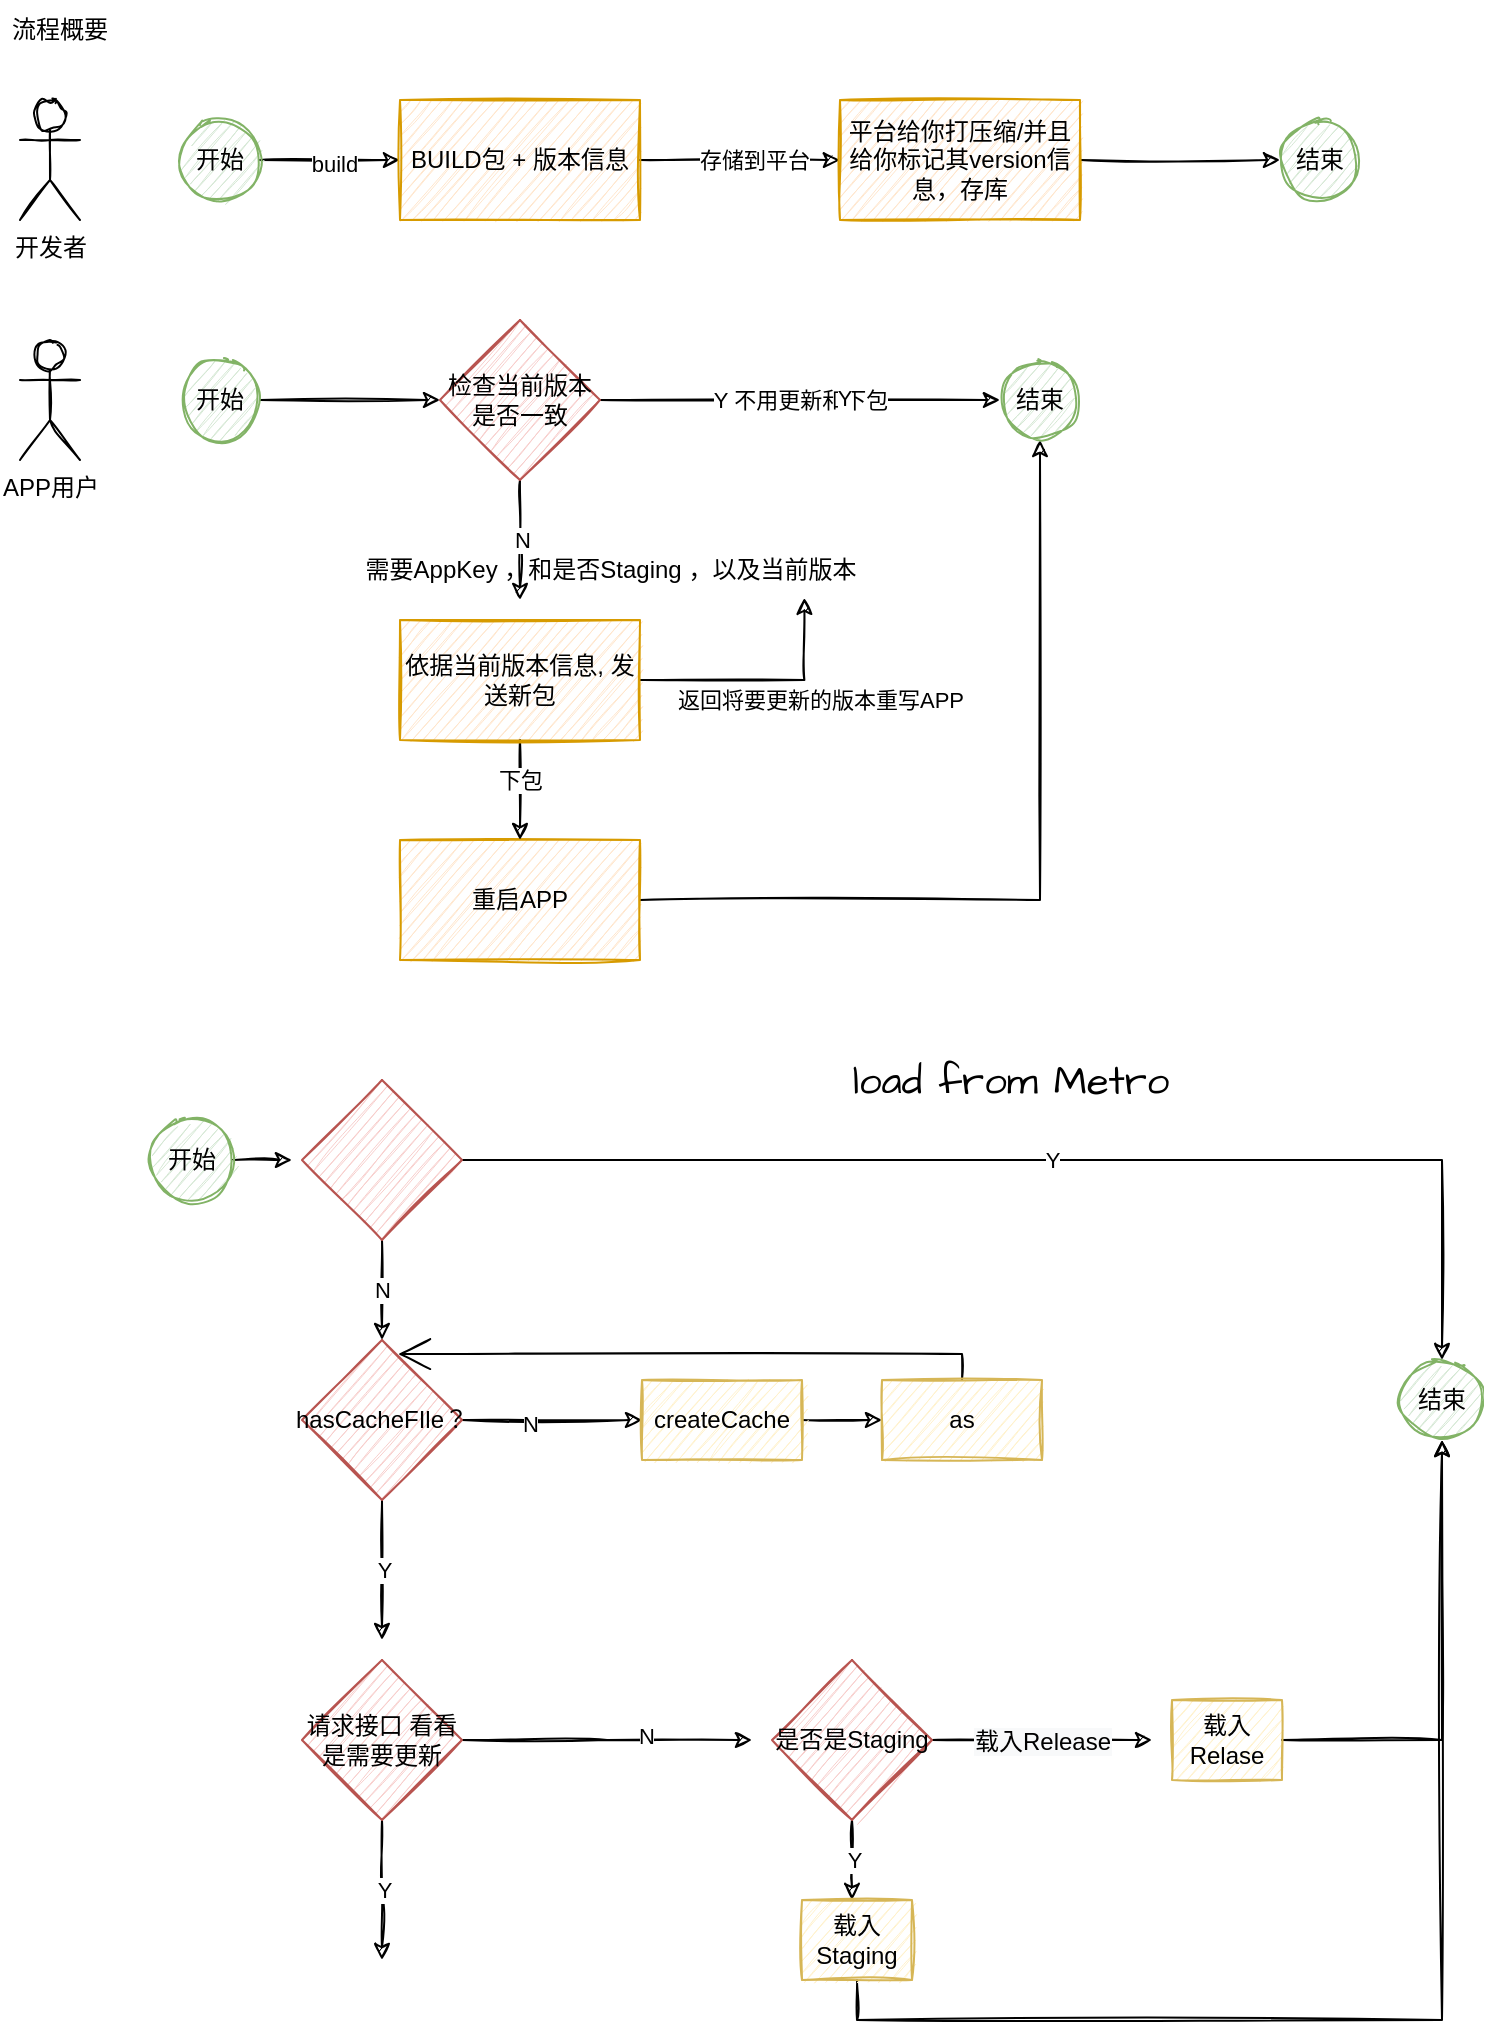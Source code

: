 <mxfile version="20.2.5" type="device"><diagram id="2lM2lwTUtbdxGsBKdN3J" name="第 1 页"><mxGraphModel dx="1186" dy="830" grid="1" gridSize="10" guides="1" tooltips="1" connect="1" arrows="1" fold="1" page="1" pageScale="1" pageWidth="827" pageHeight="1169" math="0" shadow="0"><root><mxCell id="0"/><mxCell id="1" parent="0"/><mxCell id="BhmfG3ROlnPIpAQ-kHiL-32" style="edgeStyle=orthogonalEdgeStyle;rounded=0;orthogonalLoop=1;jettySize=auto;html=1;exitX=1;exitY=0.5;exitDx=0;exitDy=0;sketch=1;" parent="1" source="BhmfG3ROlnPIpAQ-kHiL-6" target="BhmfG3ROlnPIpAQ-kHiL-12" edge="1"><mxGeometry relative="1" as="geometry"/></mxCell><mxCell id="BhmfG3ROlnPIpAQ-kHiL-39" value="build" style="edgeLabel;html=1;align=center;verticalAlign=middle;resizable=0;points=[];sketch=1;" parent="BhmfG3ROlnPIpAQ-kHiL-32" vertex="1" connectable="0"><mxGeometry x="0.039" y="-2" relative="1" as="geometry"><mxPoint as="offset"/></mxGeometry></mxCell><mxCell id="BhmfG3ROlnPIpAQ-kHiL-6" value="开始" style="ellipse;whiteSpace=wrap;html=1;aspect=fixed;fillColor=#d5e8d4;strokeColor=#82b366;sketch=1;" parent="1" vertex="1"><mxGeometry x="105" y="80" width="40" height="40" as="geometry"/></mxCell><mxCell id="BhmfG3ROlnPIpAQ-kHiL-8" value="开发者" style="shape=umlActor;verticalLabelPosition=bottom;verticalAlign=top;html=1;outlineConnect=0;sketch=1;" parent="1" vertex="1"><mxGeometry x="25" y="70" width="30" height="60" as="geometry"/></mxCell><mxCell id="BhmfG3ROlnPIpAQ-kHiL-11" value="APP用户" style="shape=umlActor;verticalLabelPosition=bottom;verticalAlign=top;html=1;outlineConnect=0;sketch=1;" parent="1" vertex="1"><mxGeometry x="25" y="190" width="30" height="60" as="geometry"/></mxCell><mxCell id="BhmfG3ROlnPIpAQ-kHiL-33" style="edgeStyle=orthogonalEdgeStyle;rounded=0;orthogonalLoop=1;jettySize=auto;html=1;exitX=1;exitY=0.5;exitDx=0;exitDy=0;sketch=1;" parent="1" source="BhmfG3ROlnPIpAQ-kHiL-12" target="BhmfG3ROlnPIpAQ-kHiL-13" edge="1"><mxGeometry relative="1" as="geometry"/></mxCell><mxCell id="BhmfG3ROlnPIpAQ-kHiL-36" value="存储到平台" style="edgeLabel;html=1;align=center;verticalAlign=middle;resizable=0;points=[];sketch=1;" parent="BhmfG3ROlnPIpAQ-kHiL-33" vertex="1" connectable="0"><mxGeometry x="-0.308" y="2" relative="1" as="geometry"><mxPoint x="22" y="2" as="offset"/></mxGeometry></mxCell><mxCell id="BhmfG3ROlnPIpAQ-kHiL-12" value="BUILD包 + 版本信息" style="rounded=0;whiteSpace=wrap;html=1;fillColor=#ffe6cc;strokeColor=#d79b00;sketch=1;" parent="1" vertex="1"><mxGeometry x="215" y="70" width="120" height="60" as="geometry"/></mxCell><mxCell id="BhmfG3ROlnPIpAQ-kHiL-35" style="edgeStyle=orthogonalEdgeStyle;rounded=0;orthogonalLoop=1;jettySize=auto;html=1;exitX=1;exitY=0.5;exitDx=0;exitDy=0;entryX=0;entryY=0.5;entryDx=0;entryDy=0;sketch=1;" parent="1" source="BhmfG3ROlnPIpAQ-kHiL-13" target="BhmfG3ROlnPIpAQ-kHiL-31" edge="1"><mxGeometry relative="1" as="geometry"/></mxCell><mxCell id="BhmfG3ROlnPIpAQ-kHiL-13" value="平台给你打压缩/并且给你标记其version信息，存库" style="rounded=0;whiteSpace=wrap;html=1;fillColor=#ffe6cc;strokeColor=#d79b00;sketch=1;" parent="1" vertex="1"><mxGeometry x="435" y="70" width="120" height="60" as="geometry"/></mxCell><mxCell id="BhmfG3ROlnPIpAQ-kHiL-40" value="N" style="edgeStyle=orthogonalEdgeStyle;rounded=0;orthogonalLoop=1;jettySize=auto;html=1;exitX=0.5;exitY=1;exitDx=0;exitDy=0;entryX=0.5;entryY=0;entryDx=0;entryDy=0;sketch=1;" parent="1" source="BhmfG3ROlnPIpAQ-kHiL-17" edge="1"><mxGeometry relative="1" as="geometry"><mxPoint x="275" y="320" as="targetPoint"/></mxGeometry></mxCell><mxCell id="BhmfG3ROlnPIpAQ-kHiL-41" value="Y 不用更新和下包" style="edgeStyle=orthogonalEdgeStyle;rounded=0;orthogonalLoop=1;jettySize=auto;html=1;exitX=1;exitY=0.5;exitDx=0;exitDy=0;entryX=0;entryY=0.5;entryDx=0;entryDy=0;sketch=1;" parent="1" source="BhmfG3ROlnPIpAQ-kHiL-17" target="BhmfG3ROlnPIpAQ-kHiL-43" edge="1"><mxGeometry relative="1" as="geometry"><mxPoint x="415" y="220.31" as="targetPoint"/></mxGeometry></mxCell><mxCell id="BhmfG3ROlnPIpAQ-kHiL-42" value="Y" style="edgeLabel;html=1;align=center;verticalAlign=middle;resizable=0;points=[];sketch=1;" parent="BhmfG3ROlnPIpAQ-kHiL-41" vertex="1" connectable="0"><mxGeometry x="0.219" y="1" relative="1" as="geometry"><mxPoint as="offset"/></mxGeometry></mxCell><mxCell id="BhmfG3ROlnPIpAQ-kHiL-17" value="检查当前版本是否一致" style="rhombus;whiteSpace=wrap;html=1;fillColor=#f8cecc;strokeColor=#b85450;sketch=1;" parent="1" vertex="1"><mxGeometry x="235" y="180" width="80" height="80" as="geometry"/></mxCell><mxCell id="BhmfG3ROlnPIpAQ-kHiL-46" style="edgeStyle=orthogonalEdgeStyle;rounded=0;orthogonalLoop=1;jettySize=auto;html=1;exitX=1;exitY=0.5;exitDx=0;exitDy=0;sketch=1;" parent="1" source="BhmfG3ROlnPIpAQ-kHiL-20" target="BhmfG3ROlnPIpAQ-kHiL-43" edge="1"><mxGeometry relative="1" as="geometry"/></mxCell><mxCell id="BhmfG3ROlnPIpAQ-kHiL-20" value="重启APP" style="rounded=0;whiteSpace=wrap;html=1;fillColor=#ffe6cc;strokeColor=#d79b00;sketch=1;" parent="1" vertex="1"><mxGeometry x="215" y="440" width="120" height="60" as="geometry"/></mxCell><mxCell id="BhmfG3ROlnPIpAQ-kHiL-31" value="结束" style="ellipse;whiteSpace=wrap;html=1;aspect=fixed;fillColor=#d5e8d4;strokeColor=#82b366;sketch=1;" parent="1" vertex="1"><mxGeometry x="655" y="80" width="40" height="40" as="geometry"/></mxCell><mxCell id="BhmfG3ROlnPIpAQ-kHiL-51" style="edgeStyle=orthogonalEdgeStyle;rounded=0;orthogonalLoop=1;jettySize=auto;html=1;exitX=1;exitY=0.5;exitDx=0;exitDy=0;entryX=0;entryY=0.5;entryDx=0;entryDy=0;sketch=1;" parent="1" source="BhmfG3ROlnPIpAQ-kHiL-37" target="BhmfG3ROlnPIpAQ-kHiL-17" edge="1"><mxGeometry relative="1" as="geometry"/></mxCell><mxCell id="BhmfG3ROlnPIpAQ-kHiL-37" value="开始" style="ellipse;whiteSpace=wrap;html=1;aspect=fixed;fillColor=#d5e8d4;strokeColor=#82b366;sketch=1;" parent="1" vertex="1"><mxGeometry x="105" y="200" width="40" height="40" as="geometry"/></mxCell><mxCell id="BhmfG3ROlnPIpAQ-kHiL-43" value="结束" style="ellipse;whiteSpace=wrap;html=1;aspect=fixed;fillColor=#d5e8d4;strokeColor=#82b366;sketch=1;" parent="1" vertex="1"><mxGeometry x="515" y="200" width="40" height="40" as="geometry"/></mxCell><mxCell id="BhmfG3ROlnPIpAQ-kHiL-45" style="edgeStyle=orthogonalEdgeStyle;rounded=0;orthogonalLoop=1;jettySize=auto;html=1;exitX=0.5;exitY=1;exitDx=0;exitDy=0;sketch=1;" parent="1" source="BhmfG3ROlnPIpAQ-kHiL-44" target="BhmfG3ROlnPIpAQ-kHiL-20" edge="1"><mxGeometry relative="1" as="geometry"/></mxCell><mxCell id="BhmfG3ROlnPIpAQ-kHiL-50" value="下包" style="edgeLabel;html=1;align=center;verticalAlign=middle;resizable=0;points=[];sketch=1;" parent="BhmfG3ROlnPIpAQ-kHiL-45" vertex="1" connectable="0"><mxGeometry x="-0.339" y="1" relative="1" as="geometry"><mxPoint x="-1" y="3" as="offset"/></mxGeometry></mxCell><mxCell id="BhmfG3ROlnPIpAQ-kHiL-48" style="edgeStyle=orthogonalEdgeStyle;rounded=0;orthogonalLoop=1;jettySize=auto;html=1;exitX=1;exitY=0.5;exitDx=0;exitDy=0;entryX=0.86;entryY=0.964;entryDx=0;entryDy=0;entryPerimeter=0;sketch=1;" parent="1" source="BhmfG3ROlnPIpAQ-kHiL-44" target="BhmfG3ROlnPIpAQ-kHiL-47" edge="1"><mxGeometry relative="1" as="geometry"/></mxCell><mxCell id="BhmfG3ROlnPIpAQ-kHiL-49" value="返回将要更新的版本重写APP" style="edgeLabel;html=1;align=center;verticalAlign=middle;resizable=0;points=[];sketch=1;" parent="BhmfG3ROlnPIpAQ-kHiL-48" vertex="1" connectable="0"><mxGeometry x="-0.193" y="-2" relative="1" as="geometry"><mxPoint x="40" y="8" as="offset"/></mxGeometry></mxCell><mxCell id="BhmfG3ROlnPIpAQ-kHiL-44" value="依据当前版本信息, 发送新包" style="rounded=0;whiteSpace=wrap;html=1;fillColor=#ffe6cc;strokeColor=#d79b00;sketch=1;" parent="1" vertex="1"><mxGeometry x="215" y="330" width="120" height="60" as="geometry"/></mxCell><mxCell id="BhmfG3ROlnPIpAQ-kHiL-47" value="需要AppKey ，和是否Staging ，以及当前版本" style="text;html=1;align=center;verticalAlign=middle;resizable=0;points=[];autosize=1;strokeColor=none;fillColor=none;sketch=1;" parent="1" vertex="1"><mxGeometry x="185" y="290" width="270" height="30" as="geometry"/></mxCell><mxCell id="2VMpYK0dCk2_2af81qOv-3" value="流程概要" style="text;html=1;strokeColor=none;fillColor=none;align=center;verticalAlign=middle;whiteSpace=wrap;rounded=0;sketch=1;" parent="1" vertex="1"><mxGeometry x="15" y="20" width="60" height="30" as="geometry"/></mxCell><mxCell id="2VMpYK0dCk2_2af81qOv-36" style="edgeStyle=orthogonalEdgeStyle;rounded=0;orthogonalLoop=1;jettySize=auto;html=1;exitX=1;exitY=0.5;exitDx=0;exitDy=0;sketch=1;" parent="1" source="2VMpYK0dCk2_2af81qOv-22" target="2VMpYK0dCk2_2af81qOv-31" edge="1"><mxGeometry relative="1" as="geometry"/></mxCell><mxCell id="2VMpYK0dCk2_2af81qOv-39" value="N" style="edgeLabel;html=1;align=center;verticalAlign=middle;resizable=0;points=[];sketch=1;" parent="2VMpYK0dCk2_2af81qOv-36" vertex="1" connectable="0"><mxGeometry x="-0.244" y="-2" relative="1" as="geometry"><mxPoint as="offset"/></mxGeometry></mxCell><mxCell id="2VMpYK0dCk2_2af81qOv-40" value="Y" style="edgeStyle=orthogonalEdgeStyle;rounded=0;orthogonalLoop=1;jettySize=auto;html=1;exitX=0.5;exitY=1;exitDx=0;exitDy=0;sketch=1;" parent="1" source="2VMpYK0dCk2_2af81qOv-22" edge="1"><mxGeometry relative="1" as="geometry"><mxPoint x="206" y="840" as="targetPoint"/></mxGeometry></mxCell><mxCell id="2VMpYK0dCk2_2af81qOv-22" value="hasCacheFIle？" style="rhombus;whiteSpace=wrap;html=1;fillColor=#f8cecc;strokeColor=#b85450;sketch=1;" parent="1" vertex="1"><mxGeometry x="166" y="690" width="80" height="80" as="geometry"/></mxCell><mxCell id="2VMpYK0dCk2_2af81qOv-27" value="Y" style="edgeStyle=orthogonalEdgeStyle;rounded=0;orthogonalLoop=1;jettySize=auto;html=1;exitX=0.5;exitY=1;exitDx=0;exitDy=0;entryX=0.5;entryY=0;entryDx=0;entryDy=0;sketch=1;" parent="1" source="2VMpYK0dCk2_2af81qOv-23" edge="1"><mxGeometry relative="1" as="geometry"><mxPoint x="441" y="970" as="targetPoint"/></mxGeometry></mxCell><mxCell id="2VMpYK0dCk2_2af81qOv-28" value="&lt;span style=&quot;font-size: 12px; background-color: rgb(248, 249, 250);&quot;&gt;载入Release&lt;/span&gt;" style="edgeStyle=orthogonalEdgeStyle;rounded=0;orthogonalLoop=1;jettySize=auto;html=1;exitX=1;exitY=0.5;exitDx=0;exitDy=0;sketch=1;" parent="1" source="2VMpYK0dCk2_2af81qOv-23" edge="1"><mxGeometry relative="1" as="geometry"><mxPoint x="591" y="890" as="targetPoint"/></mxGeometry></mxCell><mxCell id="2VMpYK0dCk2_2af81qOv-23" value="是否是Staging" style="rhombus;whiteSpace=wrap;html=1;fillColor=#f8cecc;strokeColor=#b85450;sketch=1;" parent="1" vertex="1"><mxGeometry x="401" y="850" width="80" height="80" as="geometry"/></mxCell><mxCell id="2VMpYK0dCk2_2af81qOv-37" style="edgeStyle=orthogonalEdgeStyle;rounded=0;orthogonalLoop=1;jettySize=auto;html=1;exitX=1;exitY=0.5;exitDx=0;exitDy=0;sketch=1;" parent="1" source="2VMpYK0dCk2_2af81qOv-31" target="2VMpYK0dCk2_2af81qOv-32" edge="1"><mxGeometry relative="1" as="geometry"/></mxCell><mxCell id="2VMpYK0dCk2_2af81qOv-31" value="createCache" style="rounded=0;whiteSpace=wrap;html=1;fillColor=#fff2cc;strokeColor=#d6b656;sketch=1;" parent="1" vertex="1"><mxGeometry x="336" y="710" width="80" height="40" as="geometry"/></mxCell><mxCell id="yj_xyGEmhAdPM8WxzDJB-1" style="edgeStyle=orthogonalEdgeStyle;rounded=0;hachureGap=4;orthogonalLoop=1;jettySize=auto;html=1;exitX=0.5;exitY=0;exitDx=0;exitDy=0;entryX=0.6;entryY=0.088;entryDx=0;entryDy=0;entryPerimeter=0;fontFamily=Architects Daughter;fontSource=https%3A%2F%2Ffonts.googleapis.com%2Fcss%3Ffamily%3DArchitects%2BDaughter;fontSize=16;endArrow=open;startSize=14;endSize=14;sourcePerimeterSpacing=8;targetPerimeterSpacing=8;sketch=1;" edge="1" parent="1" source="2VMpYK0dCk2_2af81qOv-32" target="2VMpYK0dCk2_2af81qOv-22"><mxGeometry relative="1" as="geometry"><Array as="points"><mxPoint x="496" y="697"/></Array></mxGeometry></mxCell><mxCell id="2VMpYK0dCk2_2af81qOv-32" value="as" style="rounded=0;whiteSpace=wrap;html=1;fillColor=#fff2cc;strokeColor=#d6b656;sketch=1;" parent="1" vertex="1"><mxGeometry x="456" y="710" width="80" height="40" as="geometry"/></mxCell><mxCell id="2VMpYK0dCk2_2af81qOv-46" value="Y" style="edgeStyle=orthogonalEdgeStyle;rounded=0;orthogonalLoop=1;jettySize=auto;html=1;exitX=0.5;exitY=1;exitDx=0;exitDy=0;sketch=1;" parent="1" source="2VMpYK0dCk2_2af81qOv-45" edge="1"><mxGeometry relative="1" as="geometry"><mxPoint x="206" y="1000" as="targetPoint"/></mxGeometry></mxCell><mxCell id="2VMpYK0dCk2_2af81qOv-47" style="edgeStyle=orthogonalEdgeStyle;rounded=0;orthogonalLoop=1;jettySize=auto;html=1;exitX=1;exitY=0.5;exitDx=0;exitDy=0;sketch=1;" parent="1" source="2VMpYK0dCk2_2af81qOv-45" edge="1"><mxGeometry relative="1" as="geometry"><mxPoint x="391" y="890" as="targetPoint"/></mxGeometry></mxCell><mxCell id="2VMpYK0dCk2_2af81qOv-48" value="N" style="edgeLabel;html=1;align=center;verticalAlign=middle;resizable=0;points=[];sketch=1;" parent="2VMpYK0dCk2_2af81qOv-47" vertex="1" connectable="0"><mxGeometry x="0.269" y="3" relative="1" as="geometry"><mxPoint as="offset"/></mxGeometry></mxCell><mxCell id="2VMpYK0dCk2_2af81qOv-45" value="请求接口 看看是需要更新" style="rhombus;whiteSpace=wrap;html=1;fillColor=#f8cecc;strokeColor=#b85450;sketch=1;" parent="1" vertex="1"><mxGeometry x="166" y="850" width="80" height="80" as="geometry"/></mxCell><mxCell id="2VMpYK0dCk2_2af81qOv-53" style="edgeStyle=orthogonalEdgeStyle;rounded=0;orthogonalLoop=1;jettySize=auto;html=1;exitX=0.5;exitY=1;exitDx=0;exitDy=0;entryX=0.5;entryY=0;entryDx=0;entryDy=0;sketch=1;" parent="1" source="2VMpYK0dCk2_2af81qOv-49" edge="1"><mxGeometry relative="1" as="geometry"><mxPoint x="208.5" y="1070" as="targetPoint"/></mxGeometry></mxCell><mxCell id="2VMpYK0dCk2_2af81qOv-54" style="edgeStyle=orthogonalEdgeStyle;rounded=0;orthogonalLoop=1;jettySize=auto;html=1;exitX=0.5;exitY=1;exitDx=0;exitDy=0;sketch=1;" parent="1" source="2VMpYK0dCk2_2af81qOv-50" edge="1"><mxGeometry relative="1" as="geometry"><mxPoint x="208.5" y="1140" as="targetPoint"/></mxGeometry></mxCell><mxCell id="2VMpYK0dCk2_2af81qOv-68" style="edgeStyle=orthogonalEdgeStyle;rounded=0;orthogonalLoop=1;jettySize=auto;html=1;exitX=0.5;exitY=1;exitDx=0;exitDy=0;entryX=0.5;entryY=1;entryDx=0;entryDy=0;sketch=1;" parent="1" source="2VMpYK0dCk2_2af81qOv-57" target="2VMpYK0dCk2_2af81qOv-62" edge="1"><mxGeometry relative="1" as="geometry"/></mxCell><mxCell id="2VMpYK0dCk2_2af81qOv-57" value="载入Staging" style="rounded=0;whiteSpace=wrap;html=1;fillColor=#fff2cc;strokeColor=#d6b656;sketch=1;" parent="1" vertex="1"><mxGeometry x="416" y="970" width="55" height="40" as="geometry"/></mxCell><mxCell id="2VMpYK0dCk2_2af81qOv-67" style="edgeStyle=orthogonalEdgeStyle;rounded=0;orthogonalLoop=1;jettySize=auto;html=1;exitX=1;exitY=0.5;exitDx=0;exitDy=0;entryX=0.5;entryY=1;entryDx=0;entryDy=0;sketch=1;" parent="1" source="2VMpYK0dCk2_2af81qOv-58" target="2VMpYK0dCk2_2af81qOv-62" edge="1"><mxGeometry relative="1" as="geometry"/></mxCell><mxCell id="2VMpYK0dCk2_2af81qOv-58" value="载入Relase" style="rounded=0;whiteSpace=wrap;html=1;fillColor=#fff2cc;strokeColor=#d6b656;sketch=1;" parent="1" vertex="1"><mxGeometry x="601" y="870" width="55" height="40" as="geometry"/></mxCell><mxCell id="2VMpYK0dCk2_2af81qOv-60" value="N" style="edgeStyle=orthogonalEdgeStyle;rounded=0;orthogonalLoop=1;jettySize=auto;html=1;exitX=0.5;exitY=1;exitDx=0;exitDy=0;entryX=0.5;entryY=0;entryDx=0;entryDy=0;sketch=1;" parent="1" source="2VMpYK0dCk2_2af81qOv-59" target="2VMpYK0dCk2_2af81qOv-22" edge="1"><mxGeometry relative="1" as="geometry"/></mxCell><mxCell id="2VMpYK0dCk2_2af81qOv-61" value="Y" style="edgeStyle=orthogonalEdgeStyle;rounded=0;orthogonalLoop=1;jettySize=auto;html=1;exitX=1;exitY=0.5;exitDx=0;exitDy=0;entryX=0.5;entryY=0;entryDx=0;entryDy=0;sketch=1;" parent="1" source="2VMpYK0dCk2_2af81qOv-59" target="2VMpYK0dCk2_2af81qOv-62" edge="1"><mxGeometry relative="1" as="geometry"><mxPoint x="421" y="600" as="targetPoint"/></mxGeometry></mxCell><mxCell id="2VMpYK0dCk2_2af81qOv-59" value="" style="rhombus;whiteSpace=wrap;html=1;fillColor=#f8cecc;strokeColor=#b85450;sketch=1;" parent="1" vertex="1"><mxGeometry x="166" y="560" width="80" height="80" as="geometry"/></mxCell><mxCell id="2VMpYK0dCk2_2af81qOv-62" value="结束" style="ellipse;whiteSpace=wrap;html=1;aspect=fixed;fillColor=#d5e8d4;strokeColor=#82b366;sketch=1;" parent="1" vertex="1"><mxGeometry x="716" y="700" width="40" height="40" as="geometry"/></mxCell><mxCell id="2VMpYK0dCk2_2af81qOv-70" style="edgeStyle=orthogonalEdgeStyle;rounded=0;orthogonalLoop=1;jettySize=auto;html=1;exitX=1;exitY=0.5;exitDx=0;exitDy=0;sketch=1;" parent="1" source="2VMpYK0dCk2_2af81qOv-69" edge="1"><mxGeometry relative="1" as="geometry"><mxPoint x="161" y="600" as="targetPoint"/></mxGeometry></mxCell><mxCell id="2VMpYK0dCk2_2af81qOv-69" value="开始" style="ellipse;whiteSpace=wrap;html=1;aspect=fixed;fillColor=#d5e8d4;strokeColor=#82b366;sketch=1;" parent="1" vertex="1"><mxGeometry x="91" y="580" width="40" height="40" as="geometry"/></mxCell><mxCell id="yj_xyGEmhAdPM8WxzDJB-3" value="load from Metro" style="text;html=1;align=center;verticalAlign=middle;resizable=0;points=[];autosize=1;strokeColor=none;fillColor=none;fontSize=20;fontFamily=Architects Daughter;" vertex="1" parent="1"><mxGeometry x="430" y="540" width="180" height="40" as="geometry"/></mxCell></root></mxGraphModel></diagram></mxfile>